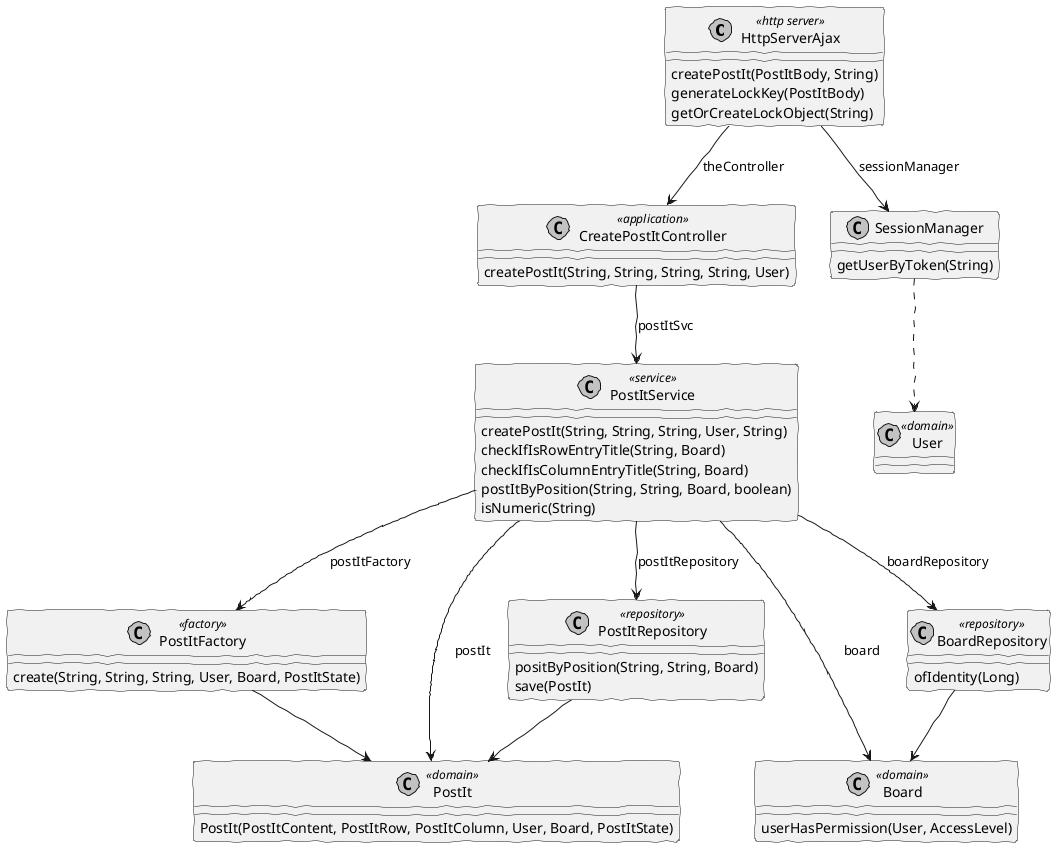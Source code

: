 @startuml
'http://plantuml.com/skinparam.html
skinparam handwritten true
skinparam monochrome true
skinparam packageStyle rect
skinparam defaultFontName FG Virgil
skinparam shadowing false


class HttpServerAjax <<http server>>
class CreatePostItController <<application>>
class SessionManager
class PostItService <<service>>
class PostItFactory <<factory>>
class PostItRepository <<repository>>
class BoardRepository <<repository>>
class PostIt <<domain>>
class User <<domain>>
class Board <<domain>>


HttpServerAjax --> CreatePostItController: theController
HttpServerAjax --> SessionManager: sessionManager
SessionManager ..> User
CreatePostItController --> PostItService: postItSvc
PostItService --> PostItFactory: postItFactory
PostItService --> PostItRepository: postItRepository
PostItService --> BoardRepository: boardRepository
PostItFactory --> PostIt
PostItRepository --> PostIt
BoardRepository --> Board
PostItService --> PostIt: postIt
PostItService --> Board: board



HttpServerAjax : createPostIt(PostItBody, String)
HttpServerAjax : generateLockKey(PostItBody)
HttpServerAjax : getOrCreateLockObject(String)
SessionManager : getUserByToken(String)
CreatePostItController : createPostIt(String, String, String, String, User)
PostItService : createPostIt(String, String, String, User, String)
PostItService : checkIfIsRowEntryTitle(String, Board)
PostItService : checkIfIsColumnEntryTitle(String, Board)
PostItService : postItByPosition(String, String, Board, boolean)
PostItService : isNumeric(String)
PostItFactory : create(String, String, String, User, Board, PostItState)
Board : userHasPermission(User, AccessLevel)
PostItRepository : positByPosition(String, String, Board)
PostItRepository : save(PostIt)
BoardRepository : ofIdentity(Long)
PostIt : PostIt(PostItContent, PostItRow, PostItColumn, User, Board, PostItState)


@enduml